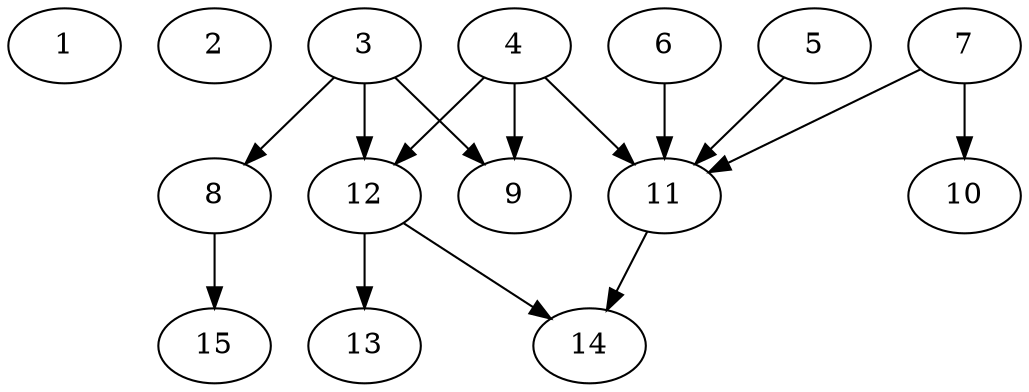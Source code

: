 // DAG automatically generated by daggen at Thu Oct  3 13:59:26 2019
// ./daggen --dot -n 15 --ccr 0.4 --fat 0.7 --regular 0.7 --density 0.6 --mindata 5242880 --maxdata 52428800 
digraph G {
  1 [size="90506240", alpha="0.10", expect_size="36202496"] 
  2 [size="116871680", alpha="0.04", expect_size="46748672"] 
  3 [size="101785600", alpha="0.08", expect_size="40714240"] 
  3 -> 8 [size ="40714240"]
  3 -> 9 [size ="40714240"]
  3 -> 12 [size ="40714240"]
  4 [size="53506560", alpha="0.20", expect_size="21402624"] 
  4 -> 9 [size ="21402624"]
  4 -> 11 [size ="21402624"]
  4 -> 12 [size ="21402624"]
  5 [size="74117120", alpha="0.11", expect_size="29646848"] 
  5 -> 11 [size ="29646848"]
  6 [size="103127040", alpha="0.13", expect_size="41250816"] 
  6 -> 11 [size ="41250816"]
  7 [size="71329280", alpha="0.06", expect_size="28531712"] 
  7 -> 10 [size ="28531712"]
  7 -> 11 [size ="28531712"]
  8 [size="100096000", alpha="0.14", expect_size="40038400"] 
  8 -> 15 [size ="40038400"]
  9 [size="115640320", alpha="0.11", expect_size="46256128"] 
  10 [size="85245440", alpha="0.17", expect_size="34098176"] 
  11 [size="14164480", alpha="0.04", expect_size="5665792"] 
  11 -> 14 [size ="5665792"]
  12 [size="70561280", alpha="0.14", expect_size="28224512"] 
  12 -> 13 [size ="28224512"]
  12 -> 14 [size ="28224512"]
  13 [size="95641600", alpha="0.15", expect_size="38256640"] 
  14 [size="27409920", alpha="0.00", expect_size="10963968"] 
  15 [size="25958400", alpha="0.12", expect_size="10383360"] 
}
